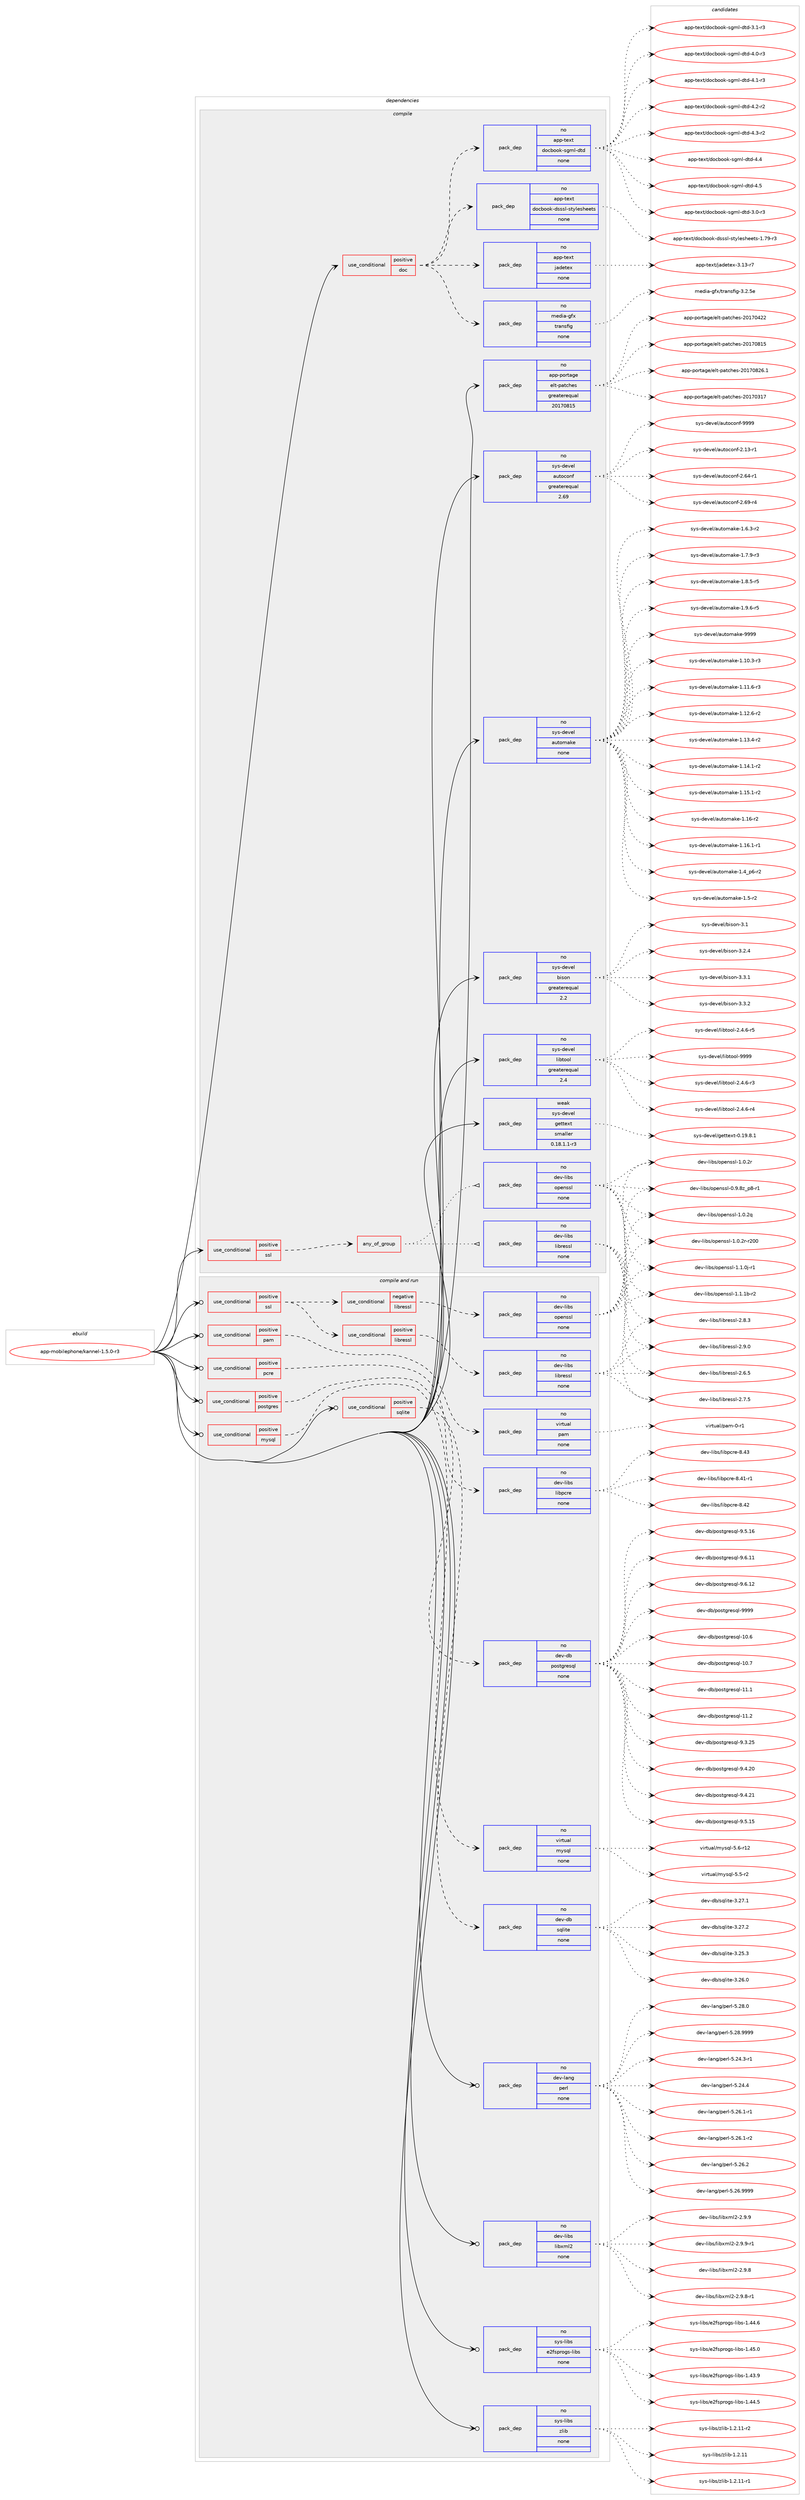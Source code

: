 digraph prolog {

# *************
# Graph options
# *************

newrank=true;
concentrate=true;
compound=true;
graph [rankdir=LR,fontname=Helvetica,fontsize=10,ranksep=1.5];#, ranksep=2.5, nodesep=0.2];
edge  [arrowhead=vee];
node  [fontname=Helvetica,fontsize=10];

# **********
# The ebuild
# **********

subgraph cluster_leftcol {
color=gray;
rank=same;
label=<<i>ebuild</i>>;
id [label="app-mobilephone/kannel-1.5.0-r3", color=red, width=4, href="../app-mobilephone/kannel-1.5.0-r3.svg"];
}

# ****************
# The dependencies
# ****************

subgraph cluster_midcol {
color=gray;
label=<<i>dependencies</i>>;
subgraph cluster_compile {
fillcolor="#eeeeee";
style=filled;
label=<<i>compile</i>>;
subgraph cond354074 {
dependency1302025 [label=<<TABLE BORDER="0" CELLBORDER="1" CELLSPACING="0" CELLPADDING="4"><TR><TD ROWSPAN="3" CELLPADDING="10">use_conditional</TD></TR><TR><TD>positive</TD></TR><TR><TD>doc</TD></TR></TABLE>>, shape=none, color=red];
subgraph pack927653 {
dependency1302026 [label=<<TABLE BORDER="0" CELLBORDER="1" CELLSPACING="0" CELLPADDING="4" WIDTH="220"><TR><TD ROWSPAN="6" CELLPADDING="30">pack_dep</TD></TR><TR><TD WIDTH="110">no</TD></TR><TR><TD>media-gfx</TD></TR><TR><TD>transfig</TD></TR><TR><TD>none</TD></TR><TR><TD></TD></TR></TABLE>>, shape=none, color=blue];
}
dependency1302025:e -> dependency1302026:w [weight=20,style="dashed",arrowhead="vee"];
subgraph pack927654 {
dependency1302027 [label=<<TABLE BORDER="0" CELLBORDER="1" CELLSPACING="0" CELLPADDING="4" WIDTH="220"><TR><TD ROWSPAN="6" CELLPADDING="30">pack_dep</TD></TR><TR><TD WIDTH="110">no</TD></TR><TR><TD>app-text</TD></TR><TR><TD>jadetex</TD></TR><TR><TD>none</TD></TR><TR><TD></TD></TR></TABLE>>, shape=none, color=blue];
}
dependency1302025:e -> dependency1302027:w [weight=20,style="dashed",arrowhead="vee"];
subgraph pack927655 {
dependency1302028 [label=<<TABLE BORDER="0" CELLBORDER="1" CELLSPACING="0" CELLPADDING="4" WIDTH="220"><TR><TD ROWSPAN="6" CELLPADDING="30">pack_dep</TD></TR><TR><TD WIDTH="110">no</TD></TR><TR><TD>app-text</TD></TR><TR><TD>docbook-dsssl-stylesheets</TD></TR><TR><TD>none</TD></TR><TR><TD></TD></TR></TABLE>>, shape=none, color=blue];
}
dependency1302025:e -> dependency1302028:w [weight=20,style="dashed",arrowhead="vee"];
subgraph pack927656 {
dependency1302029 [label=<<TABLE BORDER="0" CELLBORDER="1" CELLSPACING="0" CELLPADDING="4" WIDTH="220"><TR><TD ROWSPAN="6" CELLPADDING="30">pack_dep</TD></TR><TR><TD WIDTH="110">no</TD></TR><TR><TD>app-text</TD></TR><TR><TD>docbook-sgml-dtd</TD></TR><TR><TD>none</TD></TR><TR><TD></TD></TR></TABLE>>, shape=none, color=blue];
}
dependency1302025:e -> dependency1302029:w [weight=20,style="dashed",arrowhead="vee"];
}
id:e -> dependency1302025:w [weight=20,style="solid",arrowhead="vee"];
subgraph cond354075 {
dependency1302030 [label=<<TABLE BORDER="0" CELLBORDER="1" CELLSPACING="0" CELLPADDING="4"><TR><TD ROWSPAN="3" CELLPADDING="10">use_conditional</TD></TR><TR><TD>positive</TD></TR><TR><TD>ssl</TD></TR></TABLE>>, shape=none, color=red];
subgraph any19756 {
dependency1302031 [label=<<TABLE BORDER="0" CELLBORDER="1" CELLSPACING="0" CELLPADDING="4"><TR><TD CELLPADDING="10">any_of_group</TD></TR></TABLE>>, shape=none, color=red];subgraph pack927657 {
dependency1302032 [label=<<TABLE BORDER="0" CELLBORDER="1" CELLSPACING="0" CELLPADDING="4" WIDTH="220"><TR><TD ROWSPAN="6" CELLPADDING="30">pack_dep</TD></TR><TR><TD WIDTH="110">no</TD></TR><TR><TD>dev-libs</TD></TR><TR><TD>openssl</TD></TR><TR><TD>none</TD></TR><TR><TD></TD></TR></TABLE>>, shape=none, color=blue];
}
dependency1302031:e -> dependency1302032:w [weight=20,style="dotted",arrowhead="oinv"];
subgraph pack927658 {
dependency1302033 [label=<<TABLE BORDER="0" CELLBORDER="1" CELLSPACING="0" CELLPADDING="4" WIDTH="220"><TR><TD ROWSPAN="6" CELLPADDING="30">pack_dep</TD></TR><TR><TD WIDTH="110">no</TD></TR><TR><TD>dev-libs</TD></TR><TR><TD>libressl</TD></TR><TR><TD>none</TD></TR><TR><TD></TD></TR></TABLE>>, shape=none, color=blue];
}
dependency1302031:e -> dependency1302033:w [weight=20,style="dotted",arrowhead="oinv"];
}
dependency1302030:e -> dependency1302031:w [weight=20,style="dashed",arrowhead="vee"];
}
id:e -> dependency1302030:w [weight=20,style="solid",arrowhead="vee"];
subgraph pack927659 {
dependency1302034 [label=<<TABLE BORDER="0" CELLBORDER="1" CELLSPACING="0" CELLPADDING="4" WIDTH="220"><TR><TD ROWSPAN="6" CELLPADDING="30">pack_dep</TD></TR><TR><TD WIDTH="110">no</TD></TR><TR><TD>app-portage</TD></TR><TR><TD>elt-patches</TD></TR><TR><TD>greaterequal</TD></TR><TR><TD>20170815</TD></TR></TABLE>>, shape=none, color=blue];
}
id:e -> dependency1302034:w [weight=20,style="solid",arrowhead="vee"];
subgraph pack927660 {
dependency1302035 [label=<<TABLE BORDER="0" CELLBORDER="1" CELLSPACING="0" CELLPADDING="4" WIDTH="220"><TR><TD ROWSPAN="6" CELLPADDING="30">pack_dep</TD></TR><TR><TD WIDTH="110">no</TD></TR><TR><TD>sys-devel</TD></TR><TR><TD>autoconf</TD></TR><TR><TD>greaterequal</TD></TR><TR><TD>2.69</TD></TR></TABLE>>, shape=none, color=blue];
}
id:e -> dependency1302035:w [weight=20,style="solid",arrowhead="vee"];
subgraph pack927661 {
dependency1302036 [label=<<TABLE BORDER="0" CELLBORDER="1" CELLSPACING="0" CELLPADDING="4" WIDTH="220"><TR><TD ROWSPAN="6" CELLPADDING="30">pack_dep</TD></TR><TR><TD WIDTH="110">no</TD></TR><TR><TD>sys-devel</TD></TR><TR><TD>automake</TD></TR><TR><TD>none</TD></TR><TR><TD></TD></TR></TABLE>>, shape=none, color=blue];
}
id:e -> dependency1302036:w [weight=20,style="solid",arrowhead="vee"];
subgraph pack927662 {
dependency1302037 [label=<<TABLE BORDER="0" CELLBORDER="1" CELLSPACING="0" CELLPADDING="4" WIDTH="220"><TR><TD ROWSPAN="6" CELLPADDING="30">pack_dep</TD></TR><TR><TD WIDTH="110">no</TD></TR><TR><TD>sys-devel</TD></TR><TR><TD>bison</TD></TR><TR><TD>greaterequal</TD></TR><TR><TD>2.2</TD></TR></TABLE>>, shape=none, color=blue];
}
id:e -> dependency1302037:w [weight=20,style="solid",arrowhead="vee"];
subgraph pack927663 {
dependency1302038 [label=<<TABLE BORDER="0" CELLBORDER="1" CELLSPACING="0" CELLPADDING="4" WIDTH="220"><TR><TD ROWSPAN="6" CELLPADDING="30">pack_dep</TD></TR><TR><TD WIDTH="110">no</TD></TR><TR><TD>sys-devel</TD></TR><TR><TD>libtool</TD></TR><TR><TD>greaterequal</TD></TR><TR><TD>2.4</TD></TR></TABLE>>, shape=none, color=blue];
}
id:e -> dependency1302038:w [weight=20,style="solid",arrowhead="vee"];
subgraph pack927664 {
dependency1302039 [label=<<TABLE BORDER="0" CELLBORDER="1" CELLSPACING="0" CELLPADDING="4" WIDTH="220"><TR><TD ROWSPAN="6" CELLPADDING="30">pack_dep</TD></TR><TR><TD WIDTH="110">weak</TD></TR><TR><TD>sys-devel</TD></TR><TR><TD>gettext</TD></TR><TR><TD>smaller</TD></TR><TR><TD>0.18.1.1-r3</TD></TR></TABLE>>, shape=none, color=blue];
}
id:e -> dependency1302039:w [weight=20,style="solid",arrowhead="vee"];
}
subgraph cluster_compileandrun {
fillcolor="#eeeeee";
style=filled;
label=<<i>compile and run</i>>;
subgraph cond354076 {
dependency1302040 [label=<<TABLE BORDER="0" CELLBORDER="1" CELLSPACING="0" CELLPADDING="4"><TR><TD ROWSPAN="3" CELLPADDING="10">use_conditional</TD></TR><TR><TD>positive</TD></TR><TR><TD>mysql</TD></TR></TABLE>>, shape=none, color=red];
subgraph pack927665 {
dependency1302041 [label=<<TABLE BORDER="0" CELLBORDER="1" CELLSPACING="0" CELLPADDING="4" WIDTH="220"><TR><TD ROWSPAN="6" CELLPADDING="30">pack_dep</TD></TR><TR><TD WIDTH="110">no</TD></TR><TR><TD>virtual</TD></TR><TR><TD>mysql</TD></TR><TR><TD>none</TD></TR><TR><TD></TD></TR></TABLE>>, shape=none, color=blue];
}
dependency1302040:e -> dependency1302041:w [weight=20,style="dashed",arrowhead="vee"];
}
id:e -> dependency1302040:w [weight=20,style="solid",arrowhead="odotvee"];
subgraph cond354077 {
dependency1302042 [label=<<TABLE BORDER="0" CELLBORDER="1" CELLSPACING="0" CELLPADDING="4"><TR><TD ROWSPAN="3" CELLPADDING="10">use_conditional</TD></TR><TR><TD>positive</TD></TR><TR><TD>pam</TD></TR></TABLE>>, shape=none, color=red];
subgraph pack927666 {
dependency1302043 [label=<<TABLE BORDER="0" CELLBORDER="1" CELLSPACING="0" CELLPADDING="4" WIDTH="220"><TR><TD ROWSPAN="6" CELLPADDING="30">pack_dep</TD></TR><TR><TD WIDTH="110">no</TD></TR><TR><TD>virtual</TD></TR><TR><TD>pam</TD></TR><TR><TD>none</TD></TR><TR><TD></TD></TR></TABLE>>, shape=none, color=blue];
}
dependency1302042:e -> dependency1302043:w [weight=20,style="dashed",arrowhead="vee"];
}
id:e -> dependency1302042:w [weight=20,style="solid",arrowhead="odotvee"];
subgraph cond354078 {
dependency1302044 [label=<<TABLE BORDER="0" CELLBORDER="1" CELLSPACING="0" CELLPADDING="4"><TR><TD ROWSPAN="3" CELLPADDING="10">use_conditional</TD></TR><TR><TD>positive</TD></TR><TR><TD>pcre</TD></TR></TABLE>>, shape=none, color=red];
subgraph pack927667 {
dependency1302045 [label=<<TABLE BORDER="0" CELLBORDER="1" CELLSPACING="0" CELLPADDING="4" WIDTH="220"><TR><TD ROWSPAN="6" CELLPADDING="30">pack_dep</TD></TR><TR><TD WIDTH="110">no</TD></TR><TR><TD>dev-libs</TD></TR><TR><TD>libpcre</TD></TR><TR><TD>none</TD></TR><TR><TD></TD></TR></TABLE>>, shape=none, color=blue];
}
dependency1302044:e -> dependency1302045:w [weight=20,style="dashed",arrowhead="vee"];
}
id:e -> dependency1302044:w [weight=20,style="solid",arrowhead="odotvee"];
subgraph cond354079 {
dependency1302046 [label=<<TABLE BORDER="0" CELLBORDER="1" CELLSPACING="0" CELLPADDING="4"><TR><TD ROWSPAN="3" CELLPADDING="10">use_conditional</TD></TR><TR><TD>positive</TD></TR><TR><TD>postgres</TD></TR></TABLE>>, shape=none, color=red];
subgraph pack927668 {
dependency1302047 [label=<<TABLE BORDER="0" CELLBORDER="1" CELLSPACING="0" CELLPADDING="4" WIDTH="220"><TR><TD ROWSPAN="6" CELLPADDING="30">pack_dep</TD></TR><TR><TD WIDTH="110">no</TD></TR><TR><TD>dev-db</TD></TR><TR><TD>postgresql</TD></TR><TR><TD>none</TD></TR><TR><TD></TD></TR></TABLE>>, shape=none, color=blue];
}
dependency1302046:e -> dependency1302047:w [weight=20,style="dashed",arrowhead="vee"];
}
id:e -> dependency1302046:w [weight=20,style="solid",arrowhead="odotvee"];
subgraph cond354080 {
dependency1302048 [label=<<TABLE BORDER="0" CELLBORDER="1" CELLSPACING="0" CELLPADDING="4"><TR><TD ROWSPAN="3" CELLPADDING="10">use_conditional</TD></TR><TR><TD>positive</TD></TR><TR><TD>sqlite</TD></TR></TABLE>>, shape=none, color=red];
subgraph pack927669 {
dependency1302049 [label=<<TABLE BORDER="0" CELLBORDER="1" CELLSPACING="0" CELLPADDING="4" WIDTH="220"><TR><TD ROWSPAN="6" CELLPADDING="30">pack_dep</TD></TR><TR><TD WIDTH="110">no</TD></TR><TR><TD>dev-db</TD></TR><TR><TD>sqlite</TD></TR><TR><TD>none</TD></TR><TR><TD></TD></TR></TABLE>>, shape=none, color=blue];
}
dependency1302048:e -> dependency1302049:w [weight=20,style="dashed",arrowhead="vee"];
}
id:e -> dependency1302048:w [weight=20,style="solid",arrowhead="odotvee"];
subgraph cond354081 {
dependency1302050 [label=<<TABLE BORDER="0" CELLBORDER="1" CELLSPACING="0" CELLPADDING="4"><TR><TD ROWSPAN="3" CELLPADDING="10">use_conditional</TD></TR><TR><TD>positive</TD></TR><TR><TD>ssl</TD></TR></TABLE>>, shape=none, color=red];
subgraph cond354082 {
dependency1302051 [label=<<TABLE BORDER="0" CELLBORDER="1" CELLSPACING="0" CELLPADDING="4"><TR><TD ROWSPAN="3" CELLPADDING="10">use_conditional</TD></TR><TR><TD>positive</TD></TR><TR><TD>libressl</TD></TR></TABLE>>, shape=none, color=red];
subgraph pack927670 {
dependency1302052 [label=<<TABLE BORDER="0" CELLBORDER="1" CELLSPACING="0" CELLPADDING="4" WIDTH="220"><TR><TD ROWSPAN="6" CELLPADDING="30">pack_dep</TD></TR><TR><TD WIDTH="110">no</TD></TR><TR><TD>dev-libs</TD></TR><TR><TD>libressl</TD></TR><TR><TD>none</TD></TR><TR><TD></TD></TR></TABLE>>, shape=none, color=blue];
}
dependency1302051:e -> dependency1302052:w [weight=20,style="dashed",arrowhead="vee"];
}
dependency1302050:e -> dependency1302051:w [weight=20,style="dashed",arrowhead="vee"];
subgraph cond354083 {
dependency1302053 [label=<<TABLE BORDER="0" CELLBORDER="1" CELLSPACING="0" CELLPADDING="4"><TR><TD ROWSPAN="3" CELLPADDING="10">use_conditional</TD></TR><TR><TD>negative</TD></TR><TR><TD>libressl</TD></TR></TABLE>>, shape=none, color=red];
subgraph pack927671 {
dependency1302054 [label=<<TABLE BORDER="0" CELLBORDER="1" CELLSPACING="0" CELLPADDING="4" WIDTH="220"><TR><TD ROWSPAN="6" CELLPADDING="30">pack_dep</TD></TR><TR><TD WIDTH="110">no</TD></TR><TR><TD>dev-libs</TD></TR><TR><TD>openssl</TD></TR><TR><TD>none</TD></TR><TR><TD></TD></TR></TABLE>>, shape=none, color=blue];
}
dependency1302053:e -> dependency1302054:w [weight=20,style="dashed",arrowhead="vee"];
}
dependency1302050:e -> dependency1302053:w [weight=20,style="dashed",arrowhead="vee"];
}
id:e -> dependency1302050:w [weight=20,style="solid",arrowhead="odotvee"];
subgraph pack927672 {
dependency1302055 [label=<<TABLE BORDER="0" CELLBORDER="1" CELLSPACING="0" CELLPADDING="4" WIDTH="220"><TR><TD ROWSPAN="6" CELLPADDING="30">pack_dep</TD></TR><TR><TD WIDTH="110">no</TD></TR><TR><TD>dev-lang</TD></TR><TR><TD>perl</TD></TR><TR><TD>none</TD></TR><TR><TD></TD></TR></TABLE>>, shape=none, color=blue];
}
id:e -> dependency1302055:w [weight=20,style="solid",arrowhead="odotvee"];
subgraph pack927673 {
dependency1302056 [label=<<TABLE BORDER="0" CELLBORDER="1" CELLSPACING="0" CELLPADDING="4" WIDTH="220"><TR><TD ROWSPAN="6" CELLPADDING="30">pack_dep</TD></TR><TR><TD WIDTH="110">no</TD></TR><TR><TD>dev-libs</TD></TR><TR><TD>libxml2</TD></TR><TR><TD>none</TD></TR><TR><TD></TD></TR></TABLE>>, shape=none, color=blue];
}
id:e -> dependency1302056:w [weight=20,style="solid",arrowhead="odotvee"];
subgraph pack927674 {
dependency1302057 [label=<<TABLE BORDER="0" CELLBORDER="1" CELLSPACING="0" CELLPADDING="4" WIDTH="220"><TR><TD ROWSPAN="6" CELLPADDING="30">pack_dep</TD></TR><TR><TD WIDTH="110">no</TD></TR><TR><TD>sys-libs</TD></TR><TR><TD>e2fsprogs-libs</TD></TR><TR><TD>none</TD></TR><TR><TD></TD></TR></TABLE>>, shape=none, color=blue];
}
id:e -> dependency1302057:w [weight=20,style="solid",arrowhead="odotvee"];
subgraph pack927675 {
dependency1302058 [label=<<TABLE BORDER="0" CELLBORDER="1" CELLSPACING="0" CELLPADDING="4" WIDTH="220"><TR><TD ROWSPAN="6" CELLPADDING="30">pack_dep</TD></TR><TR><TD WIDTH="110">no</TD></TR><TR><TD>sys-libs</TD></TR><TR><TD>zlib</TD></TR><TR><TD>none</TD></TR><TR><TD></TD></TR></TABLE>>, shape=none, color=blue];
}
id:e -> dependency1302058:w [weight=20,style="solid",arrowhead="odotvee"];
}
subgraph cluster_run {
fillcolor="#eeeeee";
style=filled;
label=<<i>run</i>>;
}
}

# **************
# The candidates
# **************

subgraph cluster_choices {
rank=same;
color=gray;
label=<<i>candidates</i>>;

subgraph choice927653 {
color=black;
nodesep=1;
choice10910110010597451031021204711611497110115102105103455146504653101 [label="media-gfx/transfig-3.2.5e", color=red, width=4,href="../media-gfx/transfig-3.2.5e.svg"];
dependency1302026:e -> choice10910110010597451031021204711611497110115102105103455146504653101:w [style=dotted,weight="100"];
}
subgraph choice927654 {
color=black;
nodesep=1;
choice9711211245116101120116471069710010111610112045514649514511455 [label="app-text/jadetex-3.13-r7", color=red, width=4,href="../app-text/jadetex-3.13-r7.svg"];
dependency1302027:e -> choice9711211245116101120116471069710010111610112045514649514511455:w [style=dotted,weight="100"];
}
subgraph choice927655 {
color=black;
nodesep=1;
choice9711211245116101120116471001119998111111107451001151151151084511511612110810111510410110111611545494655574511451 [label="app-text/docbook-dsssl-stylesheets-1.79-r3", color=red, width=4,href="../app-text/docbook-dsssl-stylesheets-1.79-r3.svg"];
dependency1302028:e -> choice9711211245116101120116471001119998111111107451001151151151084511511612110810111510410110111611545494655574511451:w [style=dotted,weight="100"];
}
subgraph choice927656 {
color=black;
nodesep=1;
choice97112112451161011201164710011199981111111074511510310910845100116100455146484511451 [label="app-text/docbook-sgml-dtd-3.0-r3", color=red, width=4,href="../app-text/docbook-sgml-dtd-3.0-r3.svg"];
choice97112112451161011201164710011199981111111074511510310910845100116100455146494511451 [label="app-text/docbook-sgml-dtd-3.1-r3", color=red, width=4,href="../app-text/docbook-sgml-dtd-3.1-r3.svg"];
choice97112112451161011201164710011199981111111074511510310910845100116100455246484511451 [label="app-text/docbook-sgml-dtd-4.0-r3", color=red, width=4,href="../app-text/docbook-sgml-dtd-4.0-r3.svg"];
choice97112112451161011201164710011199981111111074511510310910845100116100455246494511451 [label="app-text/docbook-sgml-dtd-4.1-r3", color=red, width=4,href="../app-text/docbook-sgml-dtd-4.1-r3.svg"];
choice97112112451161011201164710011199981111111074511510310910845100116100455246504511450 [label="app-text/docbook-sgml-dtd-4.2-r2", color=red, width=4,href="../app-text/docbook-sgml-dtd-4.2-r2.svg"];
choice97112112451161011201164710011199981111111074511510310910845100116100455246514511450 [label="app-text/docbook-sgml-dtd-4.3-r2", color=red, width=4,href="../app-text/docbook-sgml-dtd-4.3-r2.svg"];
choice9711211245116101120116471001119998111111107451151031091084510011610045524652 [label="app-text/docbook-sgml-dtd-4.4", color=red, width=4,href="../app-text/docbook-sgml-dtd-4.4.svg"];
choice9711211245116101120116471001119998111111107451151031091084510011610045524653 [label="app-text/docbook-sgml-dtd-4.5", color=red, width=4,href="../app-text/docbook-sgml-dtd-4.5.svg"];
dependency1302029:e -> choice97112112451161011201164710011199981111111074511510310910845100116100455146484511451:w [style=dotted,weight="100"];
dependency1302029:e -> choice97112112451161011201164710011199981111111074511510310910845100116100455146494511451:w [style=dotted,weight="100"];
dependency1302029:e -> choice97112112451161011201164710011199981111111074511510310910845100116100455246484511451:w [style=dotted,weight="100"];
dependency1302029:e -> choice97112112451161011201164710011199981111111074511510310910845100116100455246494511451:w [style=dotted,weight="100"];
dependency1302029:e -> choice97112112451161011201164710011199981111111074511510310910845100116100455246504511450:w [style=dotted,weight="100"];
dependency1302029:e -> choice97112112451161011201164710011199981111111074511510310910845100116100455246514511450:w [style=dotted,weight="100"];
dependency1302029:e -> choice9711211245116101120116471001119998111111107451151031091084510011610045524652:w [style=dotted,weight="100"];
dependency1302029:e -> choice9711211245116101120116471001119998111111107451151031091084510011610045524653:w [style=dotted,weight="100"];
}
subgraph choice927657 {
color=black;
nodesep=1;
choice10010111845108105981154711111210111011511510845484657465612295112564511449 [label="dev-libs/openssl-0.9.8z_p8-r1", color=red, width=4,href="../dev-libs/openssl-0.9.8z_p8-r1.svg"];
choice100101118451081059811547111112101110115115108454946484650113 [label="dev-libs/openssl-1.0.2q", color=red, width=4,href="../dev-libs/openssl-1.0.2q.svg"];
choice100101118451081059811547111112101110115115108454946484650114 [label="dev-libs/openssl-1.0.2r", color=red, width=4,href="../dev-libs/openssl-1.0.2r.svg"];
choice10010111845108105981154711111210111011511510845494648465011445114504848 [label="dev-libs/openssl-1.0.2r-r200", color=red, width=4,href="../dev-libs/openssl-1.0.2r-r200.svg"];
choice1001011184510810598115471111121011101151151084549464946481064511449 [label="dev-libs/openssl-1.1.0j-r1", color=red, width=4,href="../dev-libs/openssl-1.1.0j-r1.svg"];
choice100101118451081059811547111112101110115115108454946494649984511450 [label="dev-libs/openssl-1.1.1b-r2", color=red, width=4,href="../dev-libs/openssl-1.1.1b-r2.svg"];
dependency1302032:e -> choice10010111845108105981154711111210111011511510845484657465612295112564511449:w [style=dotted,weight="100"];
dependency1302032:e -> choice100101118451081059811547111112101110115115108454946484650113:w [style=dotted,weight="100"];
dependency1302032:e -> choice100101118451081059811547111112101110115115108454946484650114:w [style=dotted,weight="100"];
dependency1302032:e -> choice10010111845108105981154711111210111011511510845494648465011445114504848:w [style=dotted,weight="100"];
dependency1302032:e -> choice1001011184510810598115471111121011101151151084549464946481064511449:w [style=dotted,weight="100"];
dependency1302032:e -> choice100101118451081059811547111112101110115115108454946494649984511450:w [style=dotted,weight="100"];
}
subgraph choice927658 {
color=black;
nodesep=1;
choice10010111845108105981154710810598114101115115108455046544653 [label="dev-libs/libressl-2.6.5", color=red, width=4,href="../dev-libs/libressl-2.6.5.svg"];
choice10010111845108105981154710810598114101115115108455046554653 [label="dev-libs/libressl-2.7.5", color=red, width=4,href="../dev-libs/libressl-2.7.5.svg"];
choice10010111845108105981154710810598114101115115108455046564651 [label="dev-libs/libressl-2.8.3", color=red, width=4,href="../dev-libs/libressl-2.8.3.svg"];
choice10010111845108105981154710810598114101115115108455046574648 [label="dev-libs/libressl-2.9.0", color=red, width=4,href="../dev-libs/libressl-2.9.0.svg"];
dependency1302033:e -> choice10010111845108105981154710810598114101115115108455046544653:w [style=dotted,weight="100"];
dependency1302033:e -> choice10010111845108105981154710810598114101115115108455046554653:w [style=dotted,weight="100"];
dependency1302033:e -> choice10010111845108105981154710810598114101115115108455046564651:w [style=dotted,weight="100"];
dependency1302033:e -> choice10010111845108105981154710810598114101115115108455046574648:w [style=dotted,weight="100"];
}
subgraph choice927659 {
color=black;
nodesep=1;
choice97112112451121111141169710310147101108116451129711699104101115455048495548514955 [label="app-portage/elt-patches-20170317", color=red, width=4,href="../app-portage/elt-patches-20170317.svg"];
choice97112112451121111141169710310147101108116451129711699104101115455048495548525050 [label="app-portage/elt-patches-20170422", color=red, width=4,href="../app-portage/elt-patches-20170422.svg"];
choice97112112451121111141169710310147101108116451129711699104101115455048495548564953 [label="app-portage/elt-patches-20170815", color=red, width=4,href="../app-portage/elt-patches-20170815.svg"];
choice971121124511211111411697103101471011081164511297116991041011154550484955485650544649 [label="app-portage/elt-patches-20170826.1", color=red, width=4,href="../app-portage/elt-patches-20170826.1.svg"];
dependency1302034:e -> choice97112112451121111141169710310147101108116451129711699104101115455048495548514955:w [style=dotted,weight="100"];
dependency1302034:e -> choice97112112451121111141169710310147101108116451129711699104101115455048495548525050:w [style=dotted,weight="100"];
dependency1302034:e -> choice97112112451121111141169710310147101108116451129711699104101115455048495548564953:w [style=dotted,weight="100"];
dependency1302034:e -> choice971121124511211111411697103101471011081164511297116991041011154550484955485650544649:w [style=dotted,weight="100"];
}
subgraph choice927660 {
color=black;
nodesep=1;
choice1151211154510010111810110847971171161119911111010245504649514511449 [label="sys-devel/autoconf-2.13-r1", color=red, width=4,href="../sys-devel/autoconf-2.13-r1.svg"];
choice1151211154510010111810110847971171161119911111010245504654524511449 [label="sys-devel/autoconf-2.64-r1", color=red, width=4,href="../sys-devel/autoconf-2.64-r1.svg"];
choice1151211154510010111810110847971171161119911111010245504654574511452 [label="sys-devel/autoconf-2.69-r4", color=red, width=4,href="../sys-devel/autoconf-2.69-r4.svg"];
choice115121115451001011181011084797117116111991111101024557575757 [label="sys-devel/autoconf-9999", color=red, width=4,href="../sys-devel/autoconf-9999.svg"];
dependency1302035:e -> choice1151211154510010111810110847971171161119911111010245504649514511449:w [style=dotted,weight="100"];
dependency1302035:e -> choice1151211154510010111810110847971171161119911111010245504654524511449:w [style=dotted,weight="100"];
dependency1302035:e -> choice1151211154510010111810110847971171161119911111010245504654574511452:w [style=dotted,weight="100"];
dependency1302035:e -> choice115121115451001011181011084797117116111991111101024557575757:w [style=dotted,weight="100"];
}
subgraph choice927661 {
color=black;
nodesep=1;
choice11512111545100101118101108479711711611110997107101454946494846514511451 [label="sys-devel/automake-1.10.3-r3", color=red, width=4,href="../sys-devel/automake-1.10.3-r3.svg"];
choice11512111545100101118101108479711711611110997107101454946494946544511451 [label="sys-devel/automake-1.11.6-r3", color=red, width=4,href="../sys-devel/automake-1.11.6-r3.svg"];
choice11512111545100101118101108479711711611110997107101454946495046544511450 [label="sys-devel/automake-1.12.6-r2", color=red, width=4,href="../sys-devel/automake-1.12.6-r2.svg"];
choice11512111545100101118101108479711711611110997107101454946495146524511450 [label="sys-devel/automake-1.13.4-r2", color=red, width=4,href="../sys-devel/automake-1.13.4-r2.svg"];
choice11512111545100101118101108479711711611110997107101454946495246494511450 [label="sys-devel/automake-1.14.1-r2", color=red, width=4,href="../sys-devel/automake-1.14.1-r2.svg"];
choice11512111545100101118101108479711711611110997107101454946495346494511450 [label="sys-devel/automake-1.15.1-r2", color=red, width=4,href="../sys-devel/automake-1.15.1-r2.svg"];
choice1151211154510010111810110847971171161111099710710145494649544511450 [label="sys-devel/automake-1.16-r2", color=red, width=4,href="../sys-devel/automake-1.16-r2.svg"];
choice11512111545100101118101108479711711611110997107101454946495446494511449 [label="sys-devel/automake-1.16.1-r1", color=red, width=4,href="../sys-devel/automake-1.16.1-r1.svg"];
choice115121115451001011181011084797117116111109971071014549465295112544511450 [label="sys-devel/automake-1.4_p6-r2", color=red, width=4,href="../sys-devel/automake-1.4_p6-r2.svg"];
choice11512111545100101118101108479711711611110997107101454946534511450 [label="sys-devel/automake-1.5-r2", color=red, width=4,href="../sys-devel/automake-1.5-r2.svg"];
choice115121115451001011181011084797117116111109971071014549465446514511450 [label="sys-devel/automake-1.6.3-r2", color=red, width=4,href="../sys-devel/automake-1.6.3-r2.svg"];
choice115121115451001011181011084797117116111109971071014549465546574511451 [label="sys-devel/automake-1.7.9-r3", color=red, width=4,href="../sys-devel/automake-1.7.9-r3.svg"];
choice115121115451001011181011084797117116111109971071014549465646534511453 [label="sys-devel/automake-1.8.5-r5", color=red, width=4,href="../sys-devel/automake-1.8.5-r5.svg"];
choice115121115451001011181011084797117116111109971071014549465746544511453 [label="sys-devel/automake-1.9.6-r5", color=red, width=4,href="../sys-devel/automake-1.9.6-r5.svg"];
choice115121115451001011181011084797117116111109971071014557575757 [label="sys-devel/automake-9999", color=red, width=4,href="../sys-devel/automake-9999.svg"];
dependency1302036:e -> choice11512111545100101118101108479711711611110997107101454946494846514511451:w [style=dotted,weight="100"];
dependency1302036:e -> choice11512111545100101118101108479711711611110997107101454946494946544511451:w [style=dotted,weight="100"];
dependency1302036:e -> choice11512111545100101118101108479711711611110997107101454946495046544511450:w [style=dotted,weight="100"];
dependency1302036:e -> choice11512111545100101118101108479711711611110997107101454946495146524511450:w [style=dotted,weight="100"];
dependency1302036:e -> choice11512111545100101118101108479711711611110997107101454946495246494511450:w [style=dotted,weight="100"];
dependency1302036:e -> choice11512111545100101118101108479711711611110997107101454946495346494511450:w [style=dotted,weight="100"];
dependency1302036:e -> choice1151211154510010111810110847971171161111099710710145494649544511450:w [style=dotted,weight="100"];
dependency1302036:e -> choice11512111545100101118101108479711711611110997107101454946495446494511449:w [style=dotted,weight="100"];
dependency1302036:e -> choice115121115451001011181011084797117116111109971071014549465295112544511450:w [style=dotted,weight="100"];
dependency1302036:e -> choice11512111545100101118101108479711711611110997107101454946534511450:w [style=dotted,weight="100"];
dependency1302036:e -> choice115121115451001011181011084797117116111109971071014549465446514511450:w [style=dotted,weight="100"];
dependency1302036:e -> choice115121115451001011181011084797117116111109971071014549465546574511451:w [style=dotted,weight="100"];
dependency1302036:e -> choice115121115451001011181011084797117116111109971071014549465646534511453:w [style=dotted,weight="100"];
dependency1302036:e -> choice115121115451001011181011084797117116111109971071014549465746544511453:w [style=dotted,weight="100"];
dependency1302036:e -> choice115121115451001011181011084797117116111109971071014557575757:w [style=dotted,weight="100"];
}
subgraph choice927662 {
color=black;
nodesep=1;
choice11512111545100101118101108479810511511111045514649 [label="sys-devel/bison-3.1", color=red, width=4,href="../sys-devel/bison-3.1.svg"];
choice115121115451001011181011084798105115111110455146504652 [label="sys-devel/bison-3.2.4", color=red, width=4,href="../sys-devel/bison-3.2.4.svg"];
choice115121115451001011181011084798105115111110455146514649 [label="sys-devel/bison-3.3.1", color=red, width=4,href="../sys-devel/bison-3.3.1.svg"];
choice115121115451001011181011084798105115111110455146514650 [label="sys-devel/bison-3.3.2", color=red, width=4,href="../sys-devel/bison-3.3.2.svg"];
dependency1302037:e -> choice11512111545100101118101108479810511511111045514649:w [style=dotted,weight="100"];
dependency1302037:e -> choice115121115451001011181011084798105115111110455146504652:w [style=dotted,weight="100"];
dependency1302037:e -> choice115121115451001011181011084798105115111110455146514649:w [style=dotted,weight="100"];
dependency1302037:e -> choice115121115451001011181011084798105115111110455146514650:w [style=dotted,weight="100"];
}
subgraph choice927663 {
color=black;
nodesep=1;
choice1151211154510010111810110847108105981161111111084550465246544511451 [label="sys-devel/libtool-2.4.6-r3", color=red, width=4,href="../sys-devel/libtool-2.4.6-r3.svg"];
choice1151211154510010111810110847108105981161111111084550465246544511452 [label="sys-devel/libtool-2.4.6-r4", color=red, width=4,href="../sys-devel/libtool-2.4.6-r4.svg"];
choice1151211154510010111810110847108105981161111111084550465246544511453 [label="sys-devel/libtool-2.4.6-r5", color=red, width=4,href="../sys-devel/libtool-2.4.6-r5.svg"];
choice1151211154510010111810110847108105981161111111084557575757 [label="sys-devel/libtool-9999", color=red, width=4,href="../sys-devel/libtool-9999.svg"];
dependency1302038:e -> choice1151211154510010111810110847108105981161111111084550465246544511451:w [style=dotted,weight="100"];
dependency1302038:e -> choice1151211154510010111810110847108105981161111111084550465246544511452:w [style=dotted,weight="100"];
dependency1302038:e -> choice1151211154510010111810110847108105981161111111084550465246544511453:w [style=dotted,weight="100"];
dependency1302038:e -> choice1151211154510010111810110847108105981161111111084557575757:w [style=dotted,weight="100"];
}
subgraph choice927664 {
color=black;
nodesep=1;
choice1151211154510010111810110847103101116116101120116454846495746564649 [label="sys-devel/gettext-0.19.8.1", color=red, width=4,href="../sys-devel/gettext-0.19.8.1.svg"];
dependency1302039:e -> choice1151211154510010111810110847103101116116101120116454846495746564649:w [style=dotted,weight="100"];
}
subgraph choice927665 {
color=black;
nodesep=1;
choice1181051141161179710847109121115113108455346534511450 [label="virtual/mysql-5.5-r2", color=red, width=4,href="../virtual/mysql-5.5-r2.svg"];
choice118105114116117971084710912111511310845534654451144950 [label="virtual/mysql-5.6-r12", color=red, width=4,href="../virtual/mysql-5.6-r12.svg"];
dependency1302041:e -> choice1181051141161179710847109121115113108455346534511450:w [style=dotted,weight="100"];
dependency1302041:e -> choice118105114116117971084710912111511310845534654451144950:w [style=dotted,weight="100"];
}
subgraph choice927666 {
color=black;
nodesep=1;
choice11810511411611797108471129710945484511449 [label="virtual/pam-0-r1", color=red, width=4,href="../virtual/pam-0-r1.svg"];
dependency1302043:e -> choice11810511411611797108471129710945484511449:w [style=dotted,weight="100"];
}
subgraph choice927667 {
color=black;
nodesep=1;
choice100101118451081059811547108105981129911410145564652494511449 [label="dev-libs/libpcre-8.41-r1", color=red, width=4,href="../dev-libs/libpcre-8.41-r1.svg"];
choice10010111845108105981154710810598112991141014556465250 [label="dev-libs/libpcre-8.42", color=red, width=4,href="../dev-libs/libpcre-8.42.svg"];
choice10010111845108105981154710810598112991141014556465251 [label="dev-libs/libpcre-8.43", color=red, width=4,href="../dev-libs/libpcre-8.43.svg"];
dependency1302045:e -> choice100101118451081059811547108105981129911410145564652494511449:w [style=dotted,weight="100"];
dependency1302045:e -> choice10010111845108105981154710810598112991141014556465250:w [style=dotted,weight="100"];
dependency1302045:e -> choice10010111845108105981154710810598112991141014556465251:w [style=dotted,weight="100"];
}
subgraph choice927668 {
color=black;
nodesep=1;
choice1001011184510098471121111151161031141011151131084549484654 [label="dev-db/postgresql-10.6", color=red, width=4,href="../dev-db/postgresql-10.6.svg"];
choice1001011184510098471121111151161031141011151131084549484655 [label="dev-db/postgresql-10.7", color=red, width=4,href="../dev-db/postgresql-10.7.svg"];
choice1001011184510098471121111151161031141011151131084549494649 [label="dev-db/postgresql-11.1", color=red, width=4,href="../dev-db/postgresql-11.1.svg"];
choice1001011184510098471121111151161031141011151131084549494650 [label="dev-db/postgresql-11.2", color=red, width=4,href="../dev-db/postgresql-11.2.svg"];
choice10010111845100984711211111511610311410111511310845574651465053 [label="dev-db/postgresql-9.3.25", color=red, width=4,href="../dev-db/postgresql-9.3.25.svg"];
choice10010111845100984711211111511610311410111511310845574652465048 [label="dev-db/postgresql-9.4.20", color=red, width=4,href="../dev-db/postgresql-9.4.20.svg"];
choice10010111845100984711211111511610311410111511310845574652465049 [label="dev-db/postgresql-9.4.21", color=red, width=4,href="../dev-db/postgresql-9.4.21.svg"];
choice10010111845100984711211111511610311410111511310845574653464953 [label="dev-db/postgresql-9.5.15", color=red, width=4,href="../dev-db/postgresql-9.5.15.svg"];
choice10010111845100984711211111511610311410111511310845574653464954 [label="dev-db/postgresql-9.5.16", color=red, width=4,href="../dev-db/postgresql-9.5.16.svg"];
choice10010111845100984711211111511610311410111511310845574654464949 [label="dev-db/postgresql-9.6.11", color=red, width=4,href="../dev-db/postgresql-9.6.11.svg"];
choice10010111845100984711211111511610311410111511310845574654464950 [label="dev-db/postgresql-9.6.12", color=red, width=4,href="../dev-db/postgresql-9.6.12.svg"];
choice1001011184510098471121111151161031141011151131084557575757 [label="dev-db/postgresql-9999", color=red, width=4,href="../dev-db/postgresql-9999.svg"];
dependency1302047:e -> choice1001011184510098471121111151161031141011151131084549484654:w [style=dotted,weight="100"];
dependency1302047:e -> choice1001011184510098471121111151161031141011151131084549484655:w [style=dotted,weight="100"];
dependency1302047:e -> choice1001011184510098471121111151161031141011151131084549494649:w [style=dotted,weight="100"];
dependency1302047:e -> choice1001011184510098471121111151161031141011151131084549494650:w [style=dotted,weight="100"];
dependency1302047:e -> choice10010111845100984711211111511610311410111511310845574651465053:w [style=dotted,weight="100"];
dependency1302047:e -> choice10010111845100984711211111511610311410111511310845574652465048:w [style=dotted,weight="100"];
dependency1302047:e -> choice10010111845100984711211111511610311410111511310845574652465049:w [style=dotted,weight="100"];
dependency1302047:e -> choice10010111845100984711211111511610311410111511310845574653464953:w [style=dotted,weight="100"];
dependency1302047:e -> choice10010111845100984711211111511610311410111511310845574653464954:w [style=dotted,weight="100"];
dependency1302047:e -> choice10010111845100984711211111511610311410111511310845574654464949:w [style=dotted,weight="100"];
dependency1302047:e -> choice10010111845100984711211111511610311410111511310845574654464950:w [style=dotted,weight="100"];
dependency1302047:e -> choice1001011184510098471121111151161031141011151131084557575757:w [style=dotted,weight="100"];
}
subgraph choice927669 {
color=black;
nodesep=1;
choice10010111845100984711511310810511610145514650534651 [label="dev-db/sqlite-3.25.3", color=red, width=4,href="../dev-db/sqlite-3.25.3.svg"];
choice10010111845100984711511310810511610145514650544648 [label="dev-db/sqlite-3.26.0", color=red, width=4,href="../dev-db/sqlite-3.26.0.svg"];
choice10010111845100984711511310810511610145514650554649 [label="dev-db/sqlite-3.27.1", color=red, width=4,href="../dev-db/sqlite-3.27.1.svg"];
choice10010111845100984711511310810511610145514650554650 [label="dev-db/sqlite-3.27.2", color=red, width=4,href="../dev-db/sqlite-3.27.2.svg"];
dependency1302049:e -> choice10010111845100984711511310810511610145514650534651:w [style=dotted,weight="100"];
dependency1302049:e -> choice10010111845100984711511310810511610145514650544648:w [style=dotted,weight="100"];
dependency1302049:e -> choice10010111845100984711511310810511610145514650554649:w [style=dotted,weight="100"];
dependency1302049:e -> choice10010111845100984711511310810511610145514650554650:w [style=dotted,weight="100"];
}
subgraph choice927670 {
color=black;
nodesep=1;
choice10010111845108105981154710810598114101115115108455046544653 [label="dev-libs/libressl-2.6.5", color=red, width=4,href="../dev-libs/libressl-2.6.5.svg"];
choice10010111845108105981154710810598114101115115108455046554653 [label="dev-libs/libressl-2.7.5", color=red, width=4,href="../dev-libs/libressl-2.7.5.svg"];
choice10010111845108105981154710810598114101115115108455046564651 [label="dev-libs/libressl-2.8.3", color=red, width=4,href="../dev-libs/libressl-2.8.3.svg"];
choice10010111845108105981154710810598114101115115108455046574648 [label="dev-libs/libressl-2.9.0", color=red, width=4,href="../dev-libs/libressl-2.9.0.svg"];
dependency1302052:e -> choice10010111845108105981154710810598114101115115108455046544653:w [style=dotted,weight="100"];
dependency1302052:e -> choice10010111845108105981154710810598114101115115108455046554653:w [style=dotted,weight="100"];
dependency1302052:e -> choice10010111845108105981154710810598114101115115108455046564651:w [style=dotted,weight="100"];
dependency1302052:e -> choice10010111845108105981154710810598114101115115108455046574648:w [style=dotted,weight="100"];
}
subgraph choice927671 {
color=black;
nodesep=1;
choice10010111845108105981154711111210111011511510845484657465612295112564511449 [label="dev-libs/openssl-0.9.8z_p8-r1", color=red, width=4,href="../dev-libs/openssl-0.9.8z_p8-r1.svg"];
choice100101118451081059811547111112101110115115108454946484650113 [label="dev-libs/openssl-1.0.2q", color=red, width=4,href="../dev-libs/openssl-1.0.2q.svg"];
choice100101118451081059811547111112101110115115108454946484650114 [label="dev-libs/openssl-1.0.2r", color=red, width=4,href="../dev-libs/openssl-1.0.2r.svg"];
choice10010111845108105981154711111210111011511510845494648465011445114504848 [label="dev-libs/openssl-1.0.2r-r200", color=red, width=4,href="../dev-libs/openssl-1.0.2r-r200.svg"];
choice1001011184510810598115471111121011101151151084549464946481064511449 [label="dev-libs/openssl-1.1.0j-r1", color=red, width=4,href="../dev-libs/openssl-1.1.0j-r1.svg"];
choice100101118451081059811547111112101110115115108454946494649984511450 [label="dev-libs/openssl-1.1.1b-r2", color=red, width=4,href="../dev-libs/openssl-1.1.1b-r2.svg"];
dependency1302054:e -> choice10010111845108105981154711111210111011511510845484657465612295112564511449:w [style=dotted,weight="100"];
dependency1302054:e -> choice100101118451081059811547111112101110115115108454946484650113:w [style=dotted,weight="100"];
dependency1302054:e -> choice100101118451081059811547111112101110115115108454946484650114:w [style=dotted,weight="100"];
dependency1302054:e -> choice10010111845108105981154711111210111011511510845494648465011445114504848:w [style=dotted,weight="100"];
dependency1302054:e -> choice1001011184510810598115471111121011101151151084549464946481064511449:w [style=dotted,weight="100"];
dependency1302054:e -> choice100101118451081059811547111112101110115115108454946494649984511450:w [style=dotted,weight="100"];
}
subgraph choice927672 {
color=black;
nodesep=1;
choice100101118451089711010347112101114108455346505246514511449 [label="dev-lang/perl-5.24.3-r1", color=red, width=4,href="../dev-lang/perl-5.24.3-r1.svg"];
choice10010111845108971101034711210111410845534650524652 [label="dev-lang/perl-5.24.4", color=red, width=4,href="../dev-lang/perl-5.24.4.svg"];
choice100101118451089711010347112101114108455346505446494511449 [label="dev-lang/perl-5.26.1-r1", color=red, width=4,href="../dev-lang/perl-5.26.1-r1.svg"];
choice100101118451089711010347112101114108455346505446494511450 [label="dev-lang/perl-5.26.1-r2", color=red, width=4,href="../dev-lang/perl-5.26.1-r2.svg"];
choice10010111845108971101034711210111410845534650544650 [label="dev-lang/perl-5.26.2", color=red, width=4,href="../dev-lang/perl-5.26.2.svg"];
choice10010111845108971101034711210111410845534650544657575757 [label="dev-lang/perl-5.26.9999", color=red, width=4,href="../dev-lang/perl-5.26.9999.svg"];
choice10010111845108971101034711210111410845534650564648 [label="dev-lang/perl-5.28.0", color=red, width=4,href="../dev-lang/perl-5.28.0.svg"];
choice10010111845108971101034711210111410845534650564657575757 [label="dev-lang/perl-5.28.9999", color=red, width=4,href="../dev-lang/perl-5.28.9999.svg"];
dependency1302055:e -> choice100101118451089711010347112101114108455346505246514511449:w [style=dotted,weight="100"];
dependency1302055:e -> choice10010111845108971101034711210111410845534650524652:w [style=dotted,weight="100"];
dependency1302055:e -> choice100101118451089711010347112101114108455346505446494511449:w [style=dotted,weight="100"];
dependency1302055:e -> choice100101118451089711010347112101114108455346505446494511450:w [style=dotted,weight="100"];
dependency1302055:e -> choice10010111845108971101034711210111410845534650544650:w [style=dotted,weight="100"];
dependency1302055:e -> choice10010111845108971101034711210111410845534650544657575757:w [style=dotted,weight="100"];
dependency1302055:e -> choice10010111845108971101034711210111410845534650564648:w [style=dotted,weight="100"];
dependency1302055:e -> choice10010111845108971101034711210111410845534650564657575757:w [style=dotted,weight="100"];
}
subgraph choice927673 {
color=black;
nodesep=1;
choice1001011184510810598115471081059812010910850455046574656 [label="dev-libs/libxml2-2.9.8", color=red, width=4,href="../dev-libs/libxml2-2.9.8.svg"];
choice10010111845108105981154710810598120109108504550465746564511449 [label="dev-libs/libxml2-2.9.8-r1", color=red, width=4,href="../dev-libs/libxml2-2.9.8-r1.svg"];
choice1001011184510810598115471081059812010910850455046574657 [label="dev-libs/libxml2-2.9.9", color=red, width=4,href="../dev-libs/libxml2-2.9.9.svg"];
choice10010111845108105981154710810598120109108504550465746574511449 [label="dev-libs/libxml2-2.9.9-r1", color=red, width=4,href="../dev-libs/libxml2-2.9.9-r1.svg"];
dependency1302056:e -> choice1001011184510810598115471081059812010910850455046574656:w [style=dotted,weight="100"];
dependency1302056:e -> choice10010111845108105981154710810598120109108504550465746564511449:w [style=dotted,weight="100"];
dependency1302056:e -> choice1001011184510810598115471081059812010910850455046574657:w [style=dotted,weight="100"];
dependency1302056:e -> choice10010111845108105981154710810598120109108504550465746574511449:w [style=dotted,weight="100"];
}
subgraph choice927674 {
color=black;
nodesep=1;
choice11512111545108105981154710150102115112114111103115451081059811545494652514657 [label="sys-libs/e2fsprogs-libs-1.43.9", color=red, width=4,href="../sys-libs/e2fsprogs-libs-1.43.9.svg"];
choice11512111545108105981154710150102115112114111103115451081059811545494652524653 [label="sys-libs/e2fsprogs-libs-1.44.5", color=red, width=4,href="../sys-libs/e2fsprogs-libs-1.44.5.svg"];
choice11512111545108105981154710150102115112114111103115451081059811545494652524654 [label="sys-libs/e2fsprogs-libs-1.44.6", color=red, width=4,href="../sys-libs/e2fsprogs-libs-1.44.6.svg"];
choice11512111545108105981154710150102115112114111103115451081059811545494652534648 [label="sys-libs/e2fsprogs-libs-1.45.0", color=red, width=4,href="../sys-libs/e2fsprogs-libs-1.45.0.svg"];
dependency1302057:e -> choice11512111545108105981154710150102115112114111103115451081059811545494652514657:w [style=dotted,weight="100"];
dependency1302057:e -> choice11512111545108105981154710150102115112114111103115451081059811545494652524653:w [style=dotted,weight="100"];
dependency1302057:e -> choice11512111545108105981154710150102115112114111103115451081059811545494652524654:w [style=dotted,weight="100"];
dependency1302057:e -> choice11512111545108105981154710150102115112114111103115451081059811545494652534648:w [style=dotted,weight="100"];
}
subgraph choice927675 {
color=black;
nodesep=1;
choice1151211154510810598115471221081059845494650464949 [label="sys-libs/zlib-1.2.11", color=red, width=4,href="../sys-libs/zlib-1.2.11.svg"];
choice11512111545108105981154712210810598454946504649494511449 [label="sys-libs/zlib-1.2.11-r1", color=red, width=4,href="../sys-libs/zlib-1.2.11-r1.svg"];
choice11512111545108105981154712210810598454946504649494511450 [label="sys-libs/zlib-1.2.11-r2", color=red, width=4,href="../sys-libs/zlib-1.2.11-r2.svg"];
dependency1302058:e -> choice1151211154510810598115471221081059845494650464949:w [style=dotted,weight="100"];
dependency1302058:e -> choice11512111545108105981154712210810598454946504649494511449:w [style=dotted,weight="100"];
dependency1302058:e -> choice11512111545108105981154712210810598454946504649494511450:w [style=dotted,weight="100"];
}
}

}
